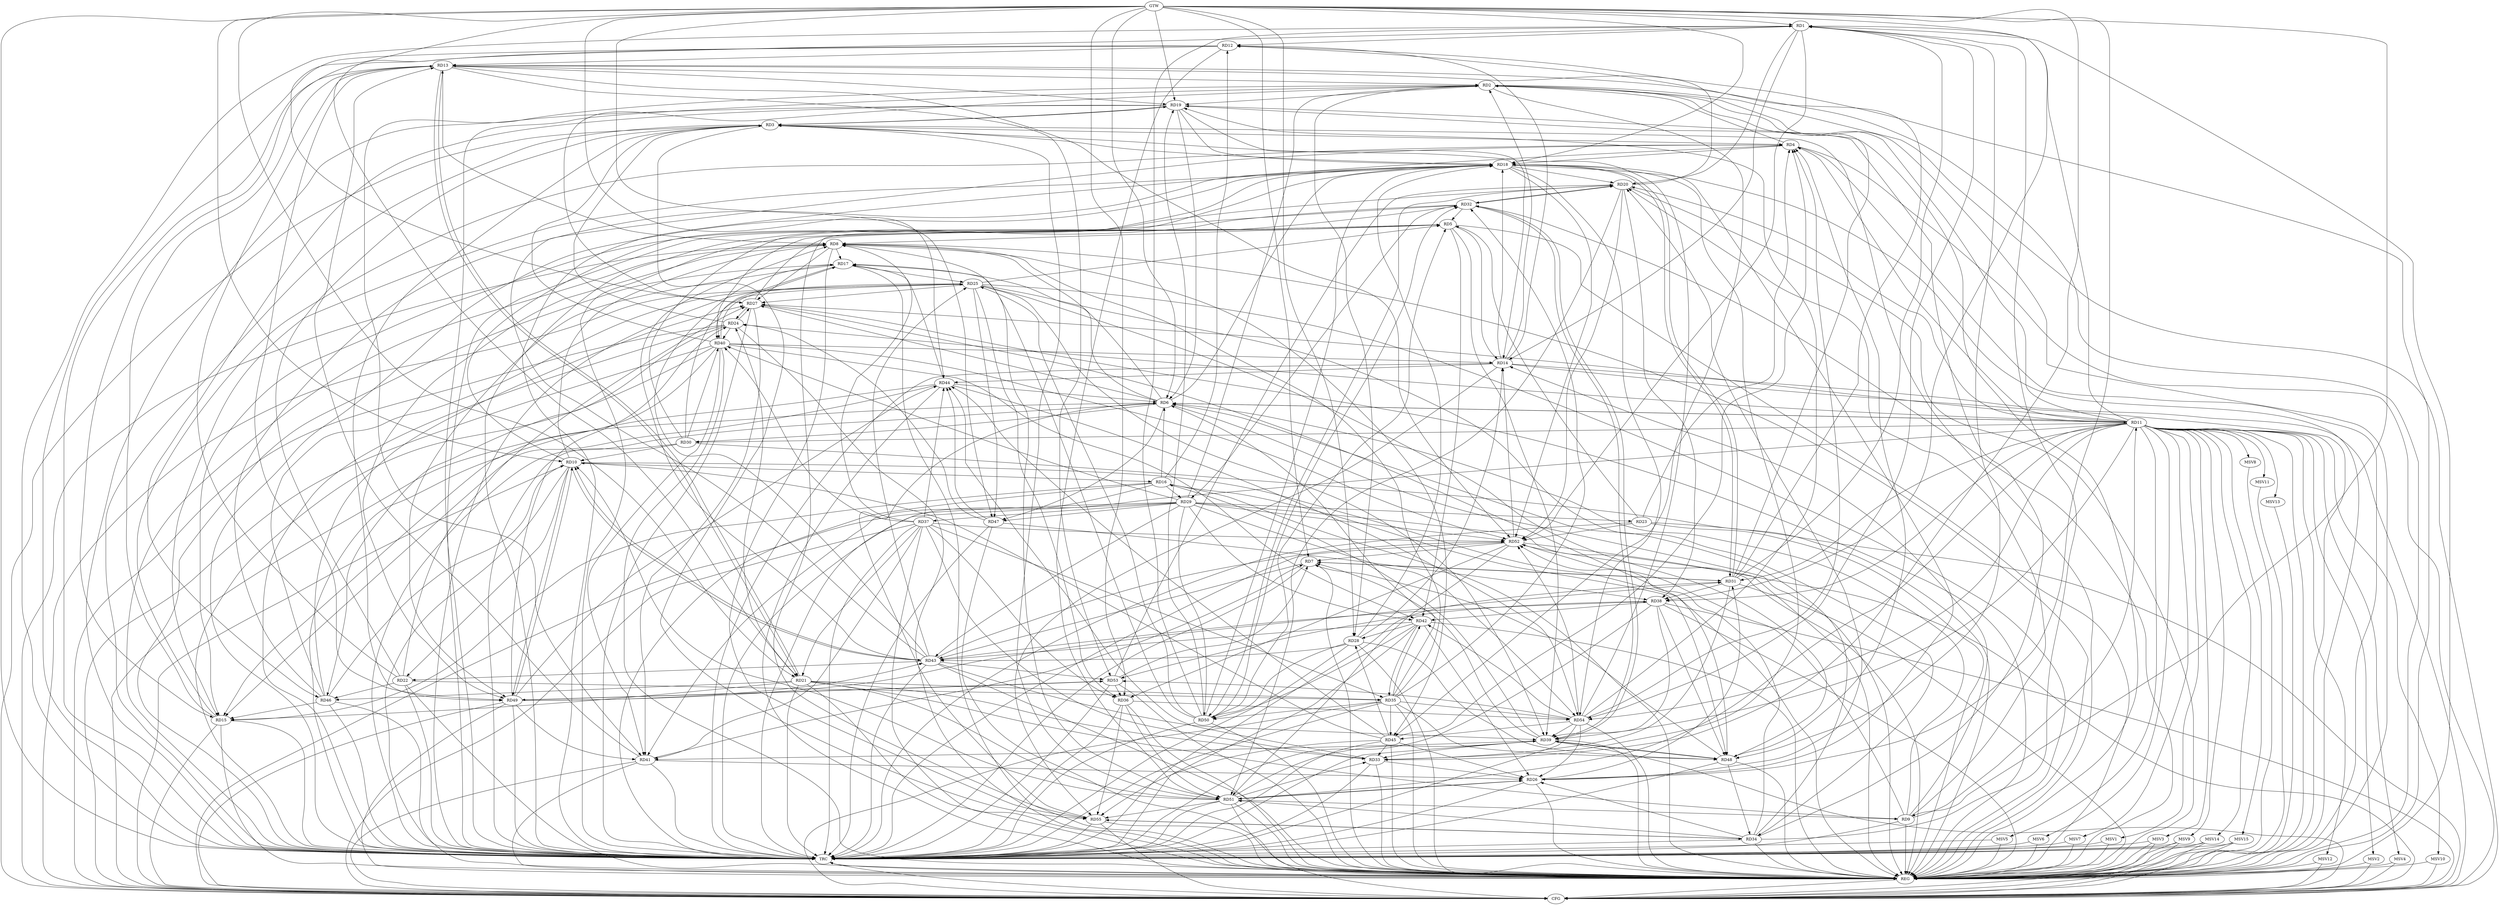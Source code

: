 strict digraph G {
  RD1 [ label="RD1" ];
  RD2 [ label="RD2" ];
  RD3 [ label="RD3" ];
  RD4 [ label="RD4" ];
  RD5 [ label="RD5" ];
  RD6 [ label="RD6" ];
  RD7 [ label="RD7" ];
  RD8 [ label="RD8" ];
  RD9 [ label="RD9" ];
  RD10 [ label="RD10" ];
  RD11 [ label="RD11" ];
  RD12 [ label="RD12" ];
  RD13 [ label="RD13" ];
  RD14 [ label="RD14" ];
  RD15 [ label="RD15" ];
  RD16 [ label="RD16" ];
  RD17 [ label="RD17" ];
  RD18 [ label="RD18" ];
  RD19 [ label="RD19" ];
  RD20 [ label="RD20" ];
  RD21 [ label="RD21" ];
  RD22 [ label="RD22" ];
  RD23 [ label="RD23" ];
  RD24 [ label="RD24" ];
  RD25 [ label="RD25" ];
  RD26 [ label="RD26" ];
  RD27 [ label="RD27" ];
  RD28 [ label="RD28" ];
  RD29 [ label="RD29" ];
  RD30 [ label="RD30" ];
  RD31 [ label="RD31" ];
  RD32 [ label="RD32" ];
  RD33 [ label="RD33" ];
  RD34 [ label="RD34" ];
  RD35 [ label="RD35" ];
  RD36 [ label="RD36" ];
  RD37 [ label="RD37" ];
  RD38 [ label="RD38" ];
  RD39 [ label="RD39" ];
  RD40 [ label="RD40" ];
  RD41 [ label="RD41" ];
  RD42 [ label="RD42" ];
  RD43 [ label="RD43" ];
  RD44 [ label="RD44" ];
  RD45 [ label="RD45" ];
  RD46 [ label="RD46" ];
  RD47 [ label="RD47" ];
  RD48 [ label="RD48" ];
  RD49 [ label="RD49" ];
  RD50 [ label="RD50" ];
  RD51 [ label="RD51" ];
  RD52 [ label="RD52" ];
  RD53 [ label="RD53" ];
  RD54 [ label="RD54" ];
  RD55 [ label="RD55" ];
  GTW [ label="GTW" ];
  REG [ label="REG" ];
  CFG [ label="CFG" ];
  TRC [ label="TRC" ];
  MSV1 [ label="MSV1" ];
  MSV2 [ label="MSV2" ];
  MSV3 [ label="MSV3" ];
  MSV4 [ label="MSV4" ];
  MSV5 [ label="MSV5" ];
  MSV6 [ label="MSV6" ];
  MSV7 [ label="MSV7" ];
  MSV8 [ label="MSV8" ];
  MSV9 [ label="MSV9" ];
  MSV10 [ label="MSV10" ];
  MSV11 [ label="MSV11" ];
  MSV12 [ label="MSV12" ];
  MSV13 [ label="MSV13" ];
  MSV14 [ label="MSV14" ];
  MSV15 [ label="MSV15" ];
  RD11 -> RD1;
  RD1 -> RD12;
  RD1 -> RD14;
  RD1 -> RD20;
  RD1 -> RD21;
  RD31 -> RD1;
  RD34 -> RD1;
  RD1 -> RD48;
  RD50 -> RD1;
  RD1 -> RD52;
  RD1 -> RD54;
  RD4 -> RD2;
  RD11 -> RD2;
  RD13 -> RD2;
  RD14 -> RD2;
  RD2 -> RD19;
  RD27 -> RD2;
  RD2 -> RD28;
  RD29 -> RD2;
  RD31 -> RD2;
  RD2 -> RD41;
  RD2 -> RD45;
  RD3 -> RD4;
  RD3 -> RD18;
  RD3 -> RD19;
  RD19 -> RD3;
  RD22 -> RD3;
  RD24 -> RD3;
  RD40 -> RD3;
  RD3 -> RD49;
  RD51 -> RD3;
  RD54 -> RD3;
  RD3 -> RD55;
  RD11 -> RD4;
  RD15 -> RD4;
  RD4 -> RD18;
  RD23 -> RD4;
  RD43 -> RD4;
  RD45 -> RD4;
  RD48 -> RD4;
  RD54 -> RD4;
  RD5 -> RD8;
  RD5 -> RD14;
  RD23 -> RD5;
  RD25 -> RD5;
  RD27 -> RD5;
  RD32 -> RD5;
  RD5 -> RD39;
  RD5 -> RD40;
  RD5 -> RD42;
  RD50 -> RD5;
  RD6 -> RD8;
  RD9 -> RD6;
  RD6 -> RD11;
  RD11 -> RD6;
  RD16 -> RD6;
  RD6 -> RD17;
  RD6 -> RD18;
  RD19 -> RD6;
  RD6 -> RD27;
  RD6 -> RD30;
  RD34 -> RD6;
  RD35 -> RD6;
  RD44 -> RD6;
  RD6 -> RD47;
  RD55 -> RD6;
  RD7 -> RD31;
  RD31 -> RD7;
  RD39 -> RD7;
  RD41 -> RD7;
  RD7 -> RD43;
  RD48 -> RD7;
  RD52 -> RD7;
  RD53 -> RD7;
  RD10 -> RD8;
  RD13 -> RD8;
  RD8 -> RD17;
  RD8 -> RD27;
  RD35 -> RD8;
  RD37 -> RD8;
  RD43 -> RD8;
  RD8 -> RD45;
  RD8 -> RD49;
  RD51 -> RD8;
  RD8 -> RD55;
  RD9 -> RD11;
  RD9 -> RD14;
  RD9 -> RD20;
  RD21 -> RD9;
  RD51 -> RD9;
  RD9 -> RD52;
  RD10 -> RD16;
  RD10 -> RD18;
  RD10 -> RD22;
  RD30 -> RD10;
  RD10 -> RD43;
  RD43 -> RD10;
  RD45 -> RD10;
  RD46 -> RD10;
  RD10 -> RD49;
  RD49 -> RD10;
  RD51 -> RD10;
  RD11 -> RD20;
  RD11 -> RD24;
  RD11 -> RD27;
  RD11 -> RD30;
  RD11 -> RD31;
  RD11 -> RD38;
  RD11 -> RD39;
  RD11 -> RD51;
  RD11 -> RD54;
  RD12 -> RD13;
  RD14 -> RD12;
  RD12 -> RD15;
  RD16 -> RD12;
  RD31 -> RD12;
  RD12 -> RD51;
  RD15 -> RD13;
  RD13 -> RD19;
  RD20 -> RD13;
  RD13 -> RD21;
  RD21 -> RD13;
  RD22 -> RD13;
  RD41 -> RD13;
  RD13 -> RD49;
  RD13 -> RD52;
  RD13 -> RD53;
  RD14 -> RD18;
  RD19 -> RD14;
  RD28 -> RD14;
  RD40 -> RD14;
  RD14 -> RD44;
  RD52 -> RD14;
  RD14 -> RD55;
  RD16 -> RD15;
  RD18 -> RD15;
  RD21 -> RD15;
  RD32 -> RD15;
  RD40 -> RD15;
  RD44 -> RD15;
  RD46 -> RD15;
  RD16 -> RD29;
  RD39 -> RD16;
  RD16 -> RD41;
  RD16 -> RD48;
  RD17 -> RD25;
  RD17 -> RD40;
  RD40 -> RD17;
  RD43 -> RD17;
  RD44 -> RD17;
  RD17 -> RD49;
  RD50 -> RD17;
  RD19 -> RD18;
  RD18 -> RD20;
  RD26 -> RD18;
  RD28 -> RD18;
  RD18 -> RD31;
  RD31 -> RD18;
  RD33 -> RD18;
  RD46 -> RD18;
  RD50 -> RD18;
  RD18 -> RD52;
  RD18 -> RD54;
  RD18 -> RD55;
  RD34 -> RD19;
  RD19 -> RD46;
  RD50 -> RD19;
  RD54 -> RD19;
  RD26 -> RD20;
  RD20 -> RD32;
  RD32 -> RD20;
  RD20 -> RD38;
  RD20 -> RD50;
  RD20 -> RD51;
  RD20 -> RD52;
  RD53 -> RD20;
  RD21 -> RD24;
  RD21 -> RD33;
  RD21 -> RD35;
  RD37 -> RD21;
  RD21 -> RD46;
  RD21 -> RD51;
  RD22 -> RD27;
  RD22 -> RD35;
  RD43 -> RD22;
  RD22 -> RD46;
  RD29 -> RD23;
  RD23 -> RD52;
  RD24 -> RD27;
  RD27 -> RD24;
  RD24 -> RD40;
  RD24 -> RD46;
  RD47 -> RD24;
  RD49 -> RD24;
  RD25 -> RD27;
  RD30 -> RD25;
  RD25 -> RD34;
  RD25 -> RD36;
  RD25 -> RD39;
  RD43 -> RD25;
  RD46 -> RD25;
  RD25 -> RD47;
  RD25 -> RD48;
  RD50 -> RD25;
  RD26 -> RD31;
  RD33 -> RD26;
  RD34 -> RD26;
  RD41 -> RD26;
  RD42 -> RD26;
  RD45 -> RD26;
  RD26 -> RD51;
  RD51 -> RD26;
  RD54 -> RD26;
  RD27 -> RD41;
  RD46 -> RD27;
  RD27 -> RD48;
  RD42 -> RD28;
  RD28 -> RD43;
  RD45 -> RD28;
  RD28 -> RD48;
  RD28 -> RD50;
  RD32 -> RD29;
  RD29 -> RD37;
  RD29 -> RD40;
  RD29 -> RD42;
  RD29 -> RD43;
  RD29 -> RD47;
  RD29 -> RD50;
  RD29 -> RD52;
  RD29 -> RD54;
  RD30 -> RD32;
  RD30 -> RD40;
  RD31 -> RD33;
  RD31 -> RD38;
  RD49 -> RD31;
  RD35 -> RD32;
  RD32 -> RD39;
  RD39 -> RD32;
  RD50 -> RD32;
  RD37 -> RD33;
  RD39 -> RD33;
  RD33 -> RD44;
  RD45 -> RD33;
  RD51 -> RD33;
  RD48 -> RD34;
  RD34 -> RD51;
  RD34 -> RD52;
  RD34 -> RD55;
  RD55 -> RD34;
  RD37 -> RD35;
  RD35 -> RD42;
  RD42 -> RD35;
  RD35 -> RD45;
  RD35 -> RD48;
  RD35 -> RD50;
  RD35 -> RD54;
  RD37 -> RD36;
  RD36 -> RD51;
  RD52 -> RD36;
  RD53 -> RD36;
  RD36 -> RD54;
  RD36 -> RD55;
  RD37 -> RD40;
  RD37 -> RD41;
  RD37 -> RD44;
  RD37 -> RD52;
  RD38 -> RD39;
  RD38 -> RD42;
  RD43 -> RD38;
  RD47 -> RD38;
  RD38 -> RD48;
  RD38 -> RD53;
  RD39 -> RD41;
  RD43 -> RD39;
  RD39 -> RD48;
  RD48 -> RD39;
  RD51 -> RD39;
  RD54 -> RD39;
  RD40 -> RD41;
  RD40 -> RD42;
  RD40 -> RD52;
  RD49 -> RD41;
  RD42 -> RD43;
  RD42 -> RD50;
  RD54 -> RD42;
  RD49 -> RD43;
  RD43 -> RD52;
  RD43 -> RD53;
  RD45 -> RD44;
  RD47 -> RD44;
  RD49 -> RD44;
  RD44 -> RD54;
  RD54 -> RD45;
  RD45 -> RD55;
  RD49 -> RD53;
  RD53 -> RD49;
  RD52 -> RD51;
  RD51 -> RD55;
  RD54 -> RD52;
  RD54 -> RD53;
  GTW -> RD44;
  GTW -> RD19;
  GTW -> RD21;
  GTW -> RD10;
  GTW -> RD33;
  GTW -> RD9;
  GTW -> RD36;
  GTW -> RD6;
  GTW -> RD18;
  GTW -> RD26;
  GTW -> RD47;
  GTW -> RD28;
  GTW -> RD1;
  GTW -> RD27;
  GTW -> RD7;
  GTW -> RD38;
  RD1 -> REG;
  RD2 -> REG;
  RD3 -> REG;
  RD4 -> REG;
  RD5 -> REG;
  RD6 -> REG;
  RD7 -> REG;
  RD8 -> REG;
  RD9 -> REG;
  RD10 -> REG;
  RD11 -> REG;
  RD12 -> REG;
  RD13 -> REG;
  RD14 -> REG;
  RD15 -> REG;
  RD16 -> REG;
  RD17 -> REG;
  RD18 -> REG;
  RD19 -> REG;
  RD20 -> REG;
  RD21 -> REG;
  RD22 -> REG;
  RD23 -> REG;
  RD24 -> REG;
  RD25 -> REG;
  RD26 -> REG;
  RD27 -> REG;
  RD28 -> REG;
  RD29 -> REG;
  RD30 -> REG;
  RD31 -> REG;
  RD32 -> REG;
  RD33 -> REG;
  RD34 -> REG;
  RD35 -> REG;
  RD36 -> REG;
  RD37 -> REG;
  RD38 -> REG;
  RD39 -> REG;
  RD40 -> REG;
  RD41 -> REG;
  RD42 -> REG;
  RD43 -> REG;
  RD44 -> REG;
  RD45 -> REG;
  RD46 -> REG;
  RD47 -> REG;
  RD48 -> REG;
  RD49 -> REG;
  RD50 -> REG;
  RD51 -> REG;
  RD52 -> REG;
  RD53 -> REG;
  RD54 -> REG;
  RD55 -> REG;
  RD23 -> CFG;
  RD3 -> CFG;
  RD14 -> CFG;
  RD41 -> CFG;
  RD6 -> CFG;
  RD38 -> CFG;
  RD40 -> CFG;
  RD37 -> CFG;
  RD10 -> CFG;
  RD2 -> CFG;
  RD8 -> CFG;
  RD29 -> CFG;
  RD4 -> CFG;
  RD39 -> CFG;
  RD55 -> CFG;
  RD24 -> CFG;
  RD52 -> CFG;
  RD15 -> CFG;
  RD35 -> CFG;
  RD49 -> CFG;
  RD25 -> CFG;
  RD51 -> CFG;
  REG -> CFG;
  RD1 -> TRC;
  RD2 -> TRC;
  RD3 -> TRC;
  RD4 -> TRC;
  RD5 -> TRC;
  RD6 -> TRC;
  RD7 -> TRC;
  RD8 -> TRC;
  RD9 -> TRC;
  RD10 -> TRC;
  RD11 -> TRC;
  RD12 -> TRC;
  RD13 -> TRC;
  RD14 -> TRC;
  RD15 -> TRC;
  RD16 -> TRC;
  RD17 -> TRC;
  RD18 -> TRC;
  RD19 -> TRC;
  RD20 -> TRC;
  RD21 -> TRC;
  RD22 -> TRC;
  RD23 -> TRC;
  RD24 -> TRC;
  RD25 -> TRC;
  RD26 -> TRC;
  RD27 -> TRC;
  RD28 -> TRC;
  RD29 -> TRC;
  RD30 -> TRC;
  RD31 -> TRC;
  RD32 -> TRC;
  RD33 -> TRC;
  RD34 -> TRC;
  RD35 -> TRC;
  RD36 -> TRC;
  RD37 -> TRC;
  RD38 -> TRC;
  RD39 -> TRC;
  RD40 -> TRC;
  RD41 -> TRC;
  RD42 -> TRC;
  RD43 -> TRC;
  RD44 -> TRC;
  RD45 -> TRC;
  RD46 -> TRC;
  RD47 -> TRC;
  RD48 -> TRC;
  RD49 -> TRC;
  RD50 -> TRC;
  RD51 -> TRC;
  RD52 -> TRC;
  RD53 -> TRC;
  RD54 -> TRC;
  RD55 -> TRC;
  GTW -> TRC;
  CFG -> TRC;
  TRC -> REG;
  RD11 -> MSV1;
  RD11 -> MSV2;
  RD11 -> MSV3;
  RD11 -> MSV4;
  MSV1 -> REG;
  MSV1 -> TRC;
  MSV2 -> REG;
  MSV2 -> CFG;
  MSV3 -> REG;
  MSV3 -> TRC;
  MSV3 -> CFG;
  MSV4 -> REG;
  MSV4 -> CFG;
  RD11 -> MSV5;
  RD11 -> MSV6;
  MSV5 -> REG;
  MSV5 -> TRC;
  MSV6 -> REG;
  MSV6 -> TRC;
  RD11 -> MSV7;
  MSV7 -> REG;
  MSV7 -> TRC;
  RD11 -> MSV8;
  RD11 -> MSV9;
  RD11 -> MSV10;
  RD11 -> MSV11;
  MSV8 -> REG;
  MSV9 -> REG;
  MSV9 -> TRC;
  MSV9 -> CFG;
  MSV10 -> REG;
  MSV10 -> CFG;
  MSV11 -> REG;
  RD11 -> MSV12;
  RD11 -> MSV13;
  MSV12 -> REG;
  MSV12 -> CFG;
  MSV13 -> REG;
  RD11 -> MSV14;
  MSV14 -> REG;
  MSV14 -> TRC;
  MSV14 -> CFG;
  RD11 -> MSV15;
  MSV15 -> REG;
  MSV15 -> TRC;
  MSV15 -> CFG;
}
